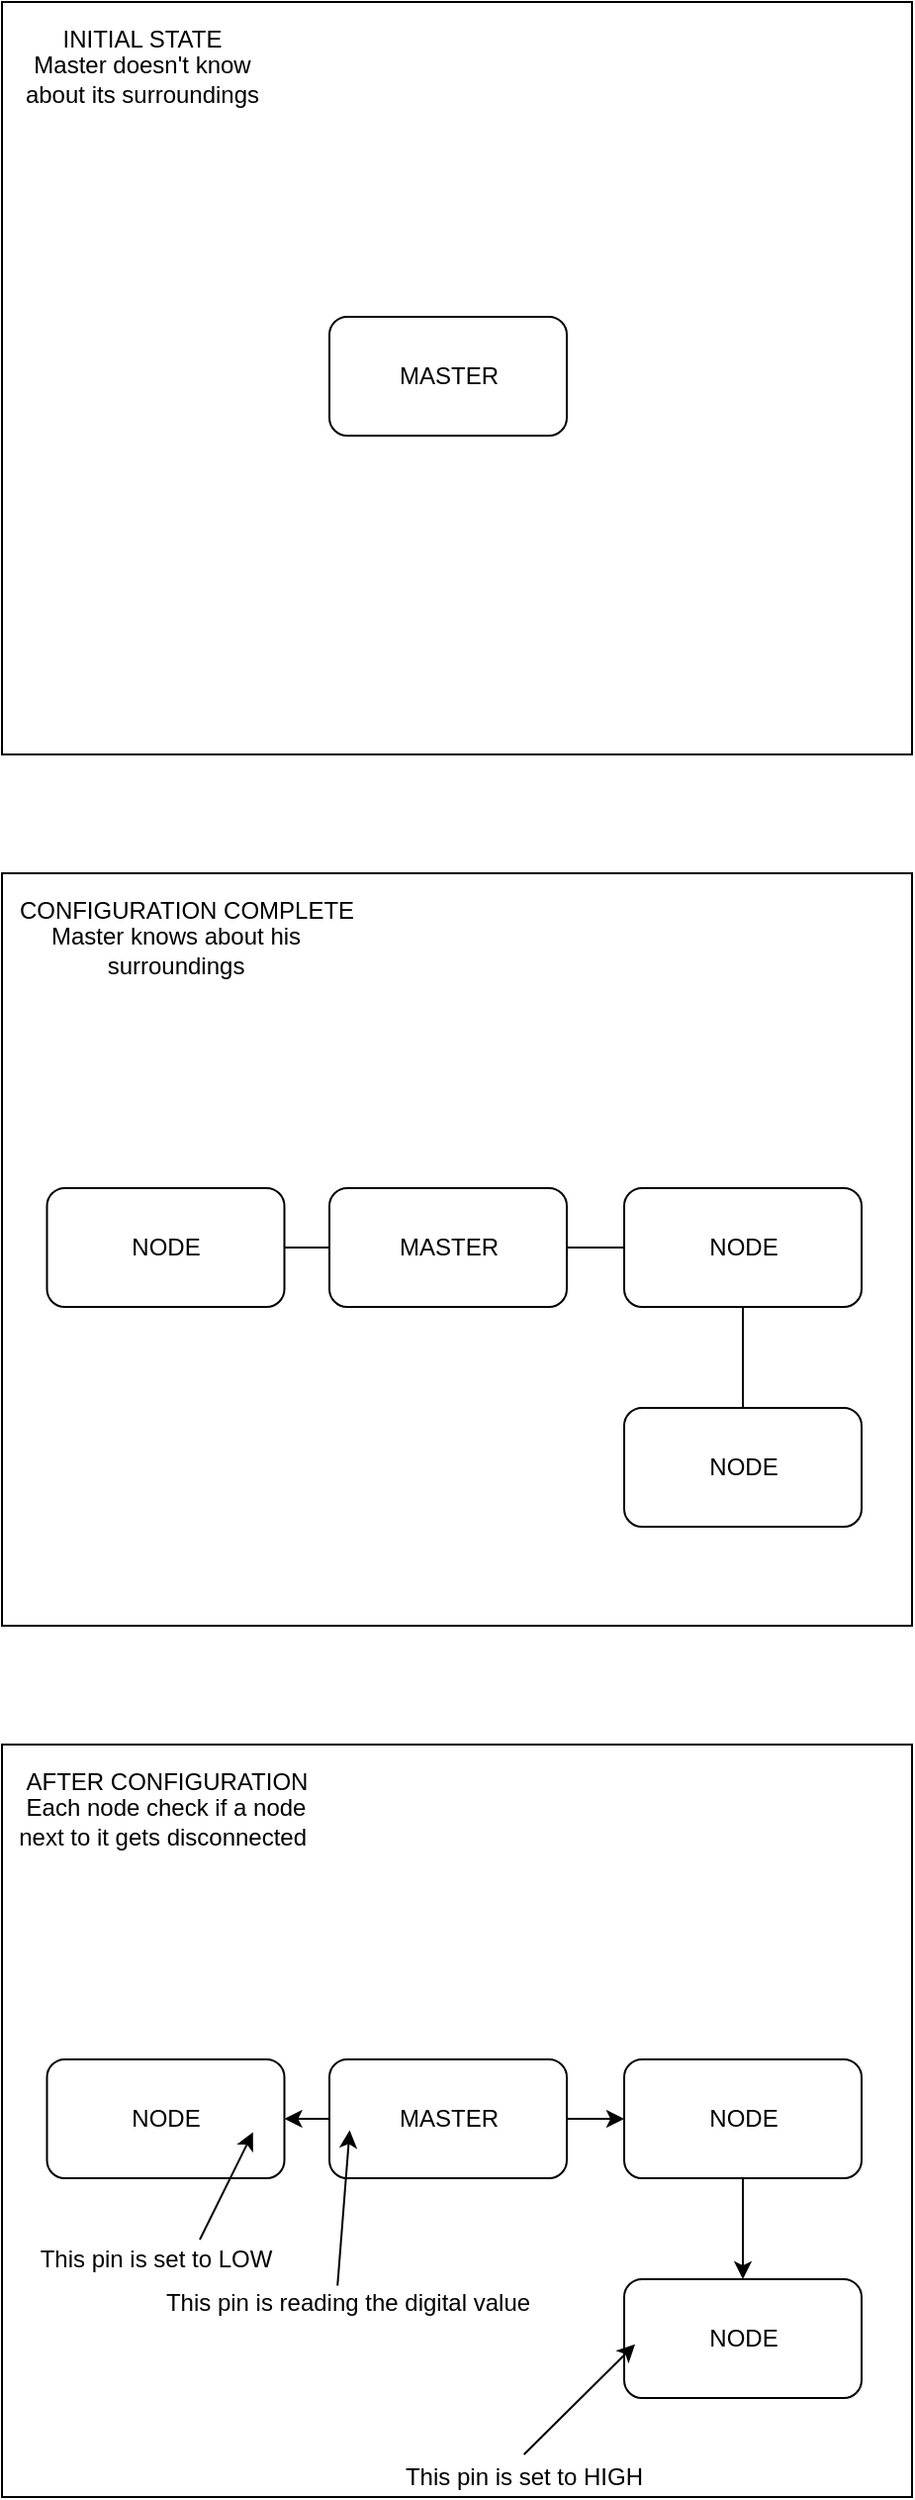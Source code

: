 <mxfile version="14.8.3" type="device"><diagram id="9nMm1VlSv8xoqfkKgy5T" name="Page-1"><mxGraphModel dx="982" dy="534" grid="1" gridSize="10" guides="1" tooltips="1" connect="1" arrows="1" fold="1" page="1" pageScale="1" pageWidth="827" pageHeight="1169" math="0" shadow="0"><root><mxCell id="0"/><mxCell id="1" parent="0"/><mxCell id="NQuE2HH6zxYnNFlqTCh9-14" value="" style="rounded=0;whiteSpace=wrap;html=1;fillColor=none;" vertex="1" parent="1"><mxGeometry x="30" y="460" width="460" height="380" as="geometry"/></mxCell><mxCell id="NQuE2HH6zxYnNFlqTCh9-1" value="MASTER" style="rounded=1;whiteSpace=wrap;html=1;" vertex="1" parent="1"><mxGeometry x="195.5" y="179" width="120" height="60" as="geometry"/></mxCell><mxCell id="NQuE2HH6zxYnNFlqTCh9-2" value="" style="shape=image;html=1;verticalAlign=top;verticalLabelPosition=bottom;labelBackgroundColor=#ffffff;imageAspect=0;aspect=fixed;image=https://cdn1.iconfinder.com/data/icons/essentials-pack/96/question_help_faq_ask_question_mark-128.png" vertex="1" parent="1"><mxGeometry x="226.5" y="49" width="58" height="58" as="geometry"/></mxCell><mxCell id="NQuE2HH6zxYnNFlqTCh9-3" value="" style="shape=image;html=1;verticalAlign=top;verticalLabelPosition=bottom;labelBackgroundColor=#ffffff;imageAspect=0;aspect=fixed;image=https://cdn1.iconfinder.com/data/icons/essentials-pack/96/question_help_faq_ask_question_mark-128.png" vertex="1" parent="1"><mxGeometry x="75.5" y="181" width="58" height="58" as="geometry"/></mxCell><mxCell id="NQuE2HH6zxYnNFlqTCh9-4" value="" style="shape=image;html=1;verticalAlign=top;verticalLabelPosition=bottom;labelBackgroundColor=#ffffff;imageAspect=0;aspect=fixed;image=https://cdn1.iconfinder.com/data/icons/essentials-pack/96/question_help_faq_ask_question_mark-128.png" vertex="1" parent="1"><mxGeometry x="226.5" y="299" width="58" height="58" as="geometry"/></mxCell><mxCell id="NQuE2HH6zxYnNFlqTCh9-5" value="" style="shape=image;html=1;verticalAlign=top;verticalLabelPosition=bottom;labelBackgroundColor=#ffffff;imageAspect=0;aspect=fixed;image=https://cdn1.iconfinder.com/data/icons/essentials-pack/96/question_help_faq_ask_question_mark-128.png" vertex="1" parent="1"><mxGeometry x="375.5" y="181" width="58" height="58" as="geometry"/></mxCell><mxCell id="NQuE2HH6zxYnNFlqTCh9-6" value="" style="rounded=0;whiteSpace=wrap;html=1;fillColor=none;" vertex="1" parent="1"><mxGeometry x="30" y="20" width="460" height="380" as="geometry"/></mxCell><mxCell id="NQuE2HH6zxYnNFlqTCh9-7" value="INITIAL STATE" style="text;html=1;strokeColor=none;fillColor=none;align=center;verticalAlign=middle;whiteSpace=wrap;rounded=0;" vertex="1" parent="1"><mxGeometry x="35.5" y="29" width="130" height="20" as="geometry"/></mxCell><mxCell id="NQuE2HH6zxYnNFlqTCh9-8" value="Master doesn't know about its surroundings" style="text;html=1;strokeColor=none;fillColor=none;align=center;verticalAlign=middle;whiteSpace=wrap;rounded=0;" vertex="1" parent="1"><mxGeometry x="35.5" y="49" width="130" height="20" as="geometry"/></mxCell><mxCell id="NQuE2HH6zxYnNFlqTCh9-21" style="edgeStyle=orthogonalEdgeStyle;rounded=0;orthogonalLoop=1;jettySize=auto;html=1;exitX=1;exitY=0.5;exitDx=0;exitDy=0;entryX=0;entryY=0.5;entryDx=0;entryDy=0;endArrow=none;endFill=0;" edge="1" parent="1" source="NQuE2HH6zxYnNFlqTCh9-9" target="NQuE2HH6zxYnNFlqTCh9-18"><mxGeometry relative="1" as="geometry"/></mxCell><mxCell id="NQuE2HH6zxYnNFlqTCh9-22" style="edgeStyle=orthogonalEdgeStyle;rounded=0;orthogonalLoop=1;jettySize=auto;html=1;exitX=0;exitY=0.5;exitDx=0;exitDy=0;entryX=1;entryY=0.5;entryDx=0;entryDy=0;endArrow=none;endFill=0;" edge="1" parent="1" source="NQuE2HH6zxYnNFlqTCh9-9" target="NQuE2HH6zxYnNFlqTCh9-20"><mxGeometry relative="1" as="geometry"/></mxCell><mxCell id="NQuE2HH6zxYnNFlqTCh9-9" value="MASTER" style="rounded=1;whiteSpace=wrap;html=1;" vertex="1" parent="1"><mxGeometry x="195.5" y="619" width="120" height="60" as="geometry"/></mxCell><mxCell id="NQuE2HH6zxYnNFlqTCh9-15" value="CONFIGURATION COMPLETE" style="text;html=1;strokeColor=none;fillColor=none;align=center;verticalAlign=middle;whiteSpace=wrap;rounded=0;" vertex="1" parent="1"><mxGeometry x="35.5" y="469" width="174.5" height="20" as="geometry"/></mxCell><mxCell id="NQuE2HH6zxYnNFlqTCh9-16" value="Master knows about his surroundings" style="text;html=1;strokeColor=none;fillColor=none;align=center;verticalAlign=middle;whiteSpace=wrap;rounded=0;" vertex="1" parent="1"><mxGeometry x="52.75" y="489" width="130" height="20" as="geometry"/></mxCell><mxCell id="NQuE2HH6zxYnNFlqTCh9-18" value="NODE" style="rounded=1;whiteSpace=wrap;html=1;" vertex="1" parent="1"><mxGeometry x="344.5" y="619" width="120" height="60" as="geometry"/></mxCell><mxCell id="NQuE2HH6zxYnNFlqTCh9-23" style="edgeStyle=orthogonalEdgeStyle;rounded=0;orthogonalLoop=1;jettySize=auto;html=1;exitX=0.5;exitY=0;exitDx=0;exitDy=0;entryX=0.5;entryY=1;entryDx=0;entryDy=0;endArrow=none;endFill=0;" edge="1" parent="1" source="NQuE2HH6zxYnNFlqTCh9-19" target="NQuE2HH6zxYnNFlqTCh9-18"><mxGeometry relative="1" as="geometry"/></mxCell><mxCell id="NQuE2HH6zxYnNFlqTCh9-19" value="NODE" style="rounded=1;whiteSpace=wrap;html=1;" vertex="1" parent="1"><mxGeometry x="344.5" y="730" width="120" height="60" as="geometry"/></mxCell><mxCell id="NQuE2HH6zxYnNFlqTCh9-20" value="NODE" style="rounded=1;whiteSpace=wrap;html=1;" vertex="1" parent="1"><mxGeometry x="52.75" y="619" width="120" height="60" as="geometry"/></mxCell><mxCell id="NQuE2HH6zxYnNFlqTCh9-24" value="" style="rounded=0;whiteSpace=wrap;html=1;fillColor=none;" vertex="1" parent="1"><mxGeometry x="30" y="900" width="460" height="380" as="geometry"/></mxCell><mxCell id="NQuE2HH6zxYnNFlqTCh9-25" style="edgeStyle=orthogonalEdgeStyle;rounded=0;orthogonalLoop=1;jettySize=auto;html=1;exitX=1;exitY=0.5;exitDx=0;exitDy=0;entryX=0;entryY=0.5;entryDx=0;entryDy=0;endArrow=classic;endFill=1;" edge="1" parent="1" source="NQuE2HH6zxYnNFlqTCh9-27" target="NQuE2HH6zxYnNFlqTCh9-30"><mxGeometry relative="1" as="geometry"/></mxCell><mxCell id="NQuE2HH6zxYnNFlqTCh9-26" style="edgeStyle=orthogonalEdgeStyle;rounded=0;orthogonalLoop=1;jettySize=auto;html=1;exitX=0;exitY=0.5;exitDx=0;exitDy=0;entryX=1;entryY=0.5;entryDx=0;entryDy=0;endArrow=classic;endFill=1;" edge="1" parent="1" source="NQuE2HH6zxYnNFlqTCh9-27" target="NQuE2HH6zxYnNFlqTCh9-33"><mxGeometry relative="1" as="geometry"/></mxCell><mxCell id="NQuE2HH6zxYnNFlqTCh9-27" value="MASTER" style="rounded=1;whiteSpace=wrap;html=1;" vertex="1" parent="1"><mxGeometry x="195.5" y="1059" width="120" height="60" as="geometry"/></mxCell><mxCell id="NQuE2HH6zxYnNFlqTCh9-28" value="AFTER CONFIGURATION" style="text;html=1;strokeColor=none;fillColor=none;align=center;verticalAlign=middle;whiteSpace=wrap;rounded=0;" vertex="1" parent="1"><mxGeometry x="40.5" y="909" width="144.5" height="20" as="geometry"/></mxCell><mxCell id="NQuE2HH6zxYnNFlqTCh9-29" value="Each node check if a node next to it&amp;nbsp;gets disconnected&amp;nbsp;" style="text;html=1;strokeColor=none;fillColor=none;align=center;verticalAlign=middle;whiteSpace=wrap;rounded=0;" vertex="1" parent="1"><mxGeometry x="34.81" y="929" width="155.87" height="20" as="geometry"/></mxCell><mxCell id="NQuE2HH6zxYnNFlqTCh9-30" value="NODE" style="rounded=1;whiteSpace=wrap;html=1;" vertex="1" parent="1"><mxGeometry x="344.5" y="1059" width="120" height="60" as="geometry"/></mxCell><mxCell id="NQuE2HH6zxYnNFlqTCh9-31" style="edgeStyle=orthogonalEdgeStyle;rounded=0;orthogonalLoop=1;jettySize=auto;html=1;exitX=0.5;exitY=0;exitDx=0;exitDy=0;entryX=0.5;entryY=1;entryDx=0;entryDy=0;endArrow=none;endFill=0;startArrow=classic;startFill=1;" edge="1" parent="1" source="NQuE2HH6zxYnNFlqTCh9-32" target="NQuE2HH6zxYnNFlqTCh9-30"><mxGeometry relative="1" as="geometry"/></mxCell><mxCell id="NQuE2HH6zxYnNFlqTCh9-32" value="NODE" style="rounded=1;whiteSpace=wrap;html=1;" vertex="1" parent="1"><mxGeometry x="344.5" y="1170" width="120" height="60" as="geometry"/></mxCell><mxCell id="NQuE2HH6zxYnNFlqTCh9-33" value="NODE" style="rounded=1;whiteSpace=wrap;html=1;" vertex="1" parent="1"><mxGeometry x="52.75" y="1059" width="120" height="60" as="geometry"/></mxCell><mxCell id="NQuE2HH6zxYnNFlqTCh9-37" value="" style="endArrow=classic;html=1;" edge="1" parent="1" target="NQuE2HH6zxYnNFlqTCh9-38"><mxGeometry width="50" height="50" relative="1" as="geometry"><mxPoint x="130" y="1150" as="sourcePoint"/><mxPoint x="148" y="1150" as="targetPoint"/></mxGeometry></mxCell><mxCell id="NQuE2HH6zxYnNFlqTCh9-38" value="" style="shape=image;html=1;verticalAlign=top;verticalLabelPosition=bottom;labelBackgroundColor=#ffffff;imageAspect=0;aspect=fixed;image=https://cdn4.iconfinder.com/data/icons/essential-app-2/16/record-round-circle-dot-128.png;fillColor=none;" vertex="1" parent="1"><mxGeometry x="154" y="1084.25" width="11.5" height="11.5" as="geometry"/></mxCell><mxCell id="NQuE2HH6zxYnNFlqTCh9-39" value="" style="shape=image;html=1;verticalAlign=top;verticalLabelPosition=bottom;labelBackgroundColor=#ffffff;imageAspect=0;aspect=fixed;image=https://cdn4.iconfinder.com/data/icons/essential-app-2/16/record-round-circle-dot-128.png;fillColor=none;" vertex="1" parent="1"><mxGeometry x="200" y="1083.25" width="11.5" height="11.5" as="geometry"/></mxCell><mxCell id="NQuE2HH6zxYnNFlqTCh9-40" value="" style="shape=image;html=1;verticalAlign=top;verticalLabelPosition=bottom;labelBackgroundColor=#ffffff;imageAspect=0;aspect=fixed;image=https://cdn4.iconfinder.com/data/icons/essential-app-2/16/record-round-circle-dot-128.png;fillColor=none;" vertex="1" parent="1"><mxGeometry x="300" y="1084.25" width="11.5" height="11.5" as="geometry"/></mxCell><mxCell id="NQuE2HH6zxYnNFlqTCh9-41" value="" style="shape=image;html=1;verticalAlign=top;verticalLabelPosition=bottom;labelBackgroundColor=#ffffff;imageAspect=0;aspect=fixed;image=https://cdn4.iconfinder.com/data/icons/essential-app-2/16/record-round-circle-dot-128.png;fillColor=none;" vertex="1" parent="1"><mxGeometry x="350" y="1083.25" width="11.5" height="11.5" as="geometry"/></mxCell><mxCell id="NQuE2HH6zxYnNFlqTCh9-42" value="" style="shape=image;html=1;verticalAlign=top;verticalLabelPosition=bottom;labelBackgroundColor=#ffffff;imageAspect=0;aspect=fixed;image=https://cdn4.iconfinder.com/data/icons/essential-app-2/16/record-round-circle-dot-128.png;fillColor=none;" vertex="1" parent="1"><mxGeometry x="398.75" y="1180" width="11.5" height="11.5" as="geometry"/></mxCell><mxCell id="NQuE2HH6zxYnNFlqTCh9-43" value="" style="shape=image;html=1;verticalAlign=top;verticalLabelPosition=bottom;labelBackgroundColor=#ffffff;imageAspect=0;aspect=fixed;image=https://cdn4.iconfinder.com/data/icons/essential-app-2/16/record-round-circle-dot-128.png;fillColor=none;" vertex="1" parent="1"><mxGeometry x="350" y="1194.25" width="11.5" height="11.5" as="geometry"/></mxCell><mxCell id="NQuE2HH6zxYnNFlqTCh9-44" value="" style="endArrow=classic;html=1;entryX=0.5;entryY=1;entryDx=0;entryDy=0;" edge="1" parent="1" target="NQuE2HH6zxYnNFlqTCh9-39"><mxGeometry width="50" height="50" relative="1" as="geometry"><mxPoint x="199.6" y="1173.25" as="sourcePoint"/><mxPoint x="226.499" y="1119" as="targetPoint"/></mxGeometry></mxCell><mxCell id="NQuE2HH6zxYnNFlqTCh9-45" value="" style="endArrow=classic;html=1;entryX=0;entryY=0.75;entryDx=0;entryDy=0;" edge="1" parent="1" target="NQuE2HH6zxYnNFlqTCh9-43"><mxGeometry width="50" height="50" relative="1" as="geometry"><mxPoint x="293.85" y="1258.5" as="sourcePoint"/><mxPoint x="300" y="1180.0" as="targetPoint"/></mxGeometry></mxCell><mxCell id="NQuE2HH6zxYnNFlqTCh9-46" value="This pin is set to LOW" style="text;html=1;strokeColor=none;fillColor=none;align=center;verticalAlign=middle;whiteSpace=wrap;rounded=0;" vertex="1" parent="1"><mxGeometry x="30.13" y="1150" width="155.87" height="20" as="geometry"/></mxCell><mxCell id="NQuE2HH6zxYnNFlqTCh9-47" value="This pin is reading the digital value" style="text;html=1;strokeColor=none;fillColor=none;align=center;verticalAlign=middle;whiteSpace=wrap;rounded=0;" vertex="1" parent="1"><mxGeometry x="100" y="1171.5" width="210" height="20" as="geometry"/></mxCell><mxCell id="NQuE2HH6zxYnNFlqTCh9-48" value="This pin is set to HIGH" style="text;html=1;strokeColor=none;fillColor=none;align=center;verticalAlign=middle;whiteSpace=wrap;rounded=0;" vertex="1" parent="1"><mxGeometry x="188.75" y="1260" width="210" height="20" as="geometry"/></mxCell></root></mxGraphModel></diagram></mxfile>